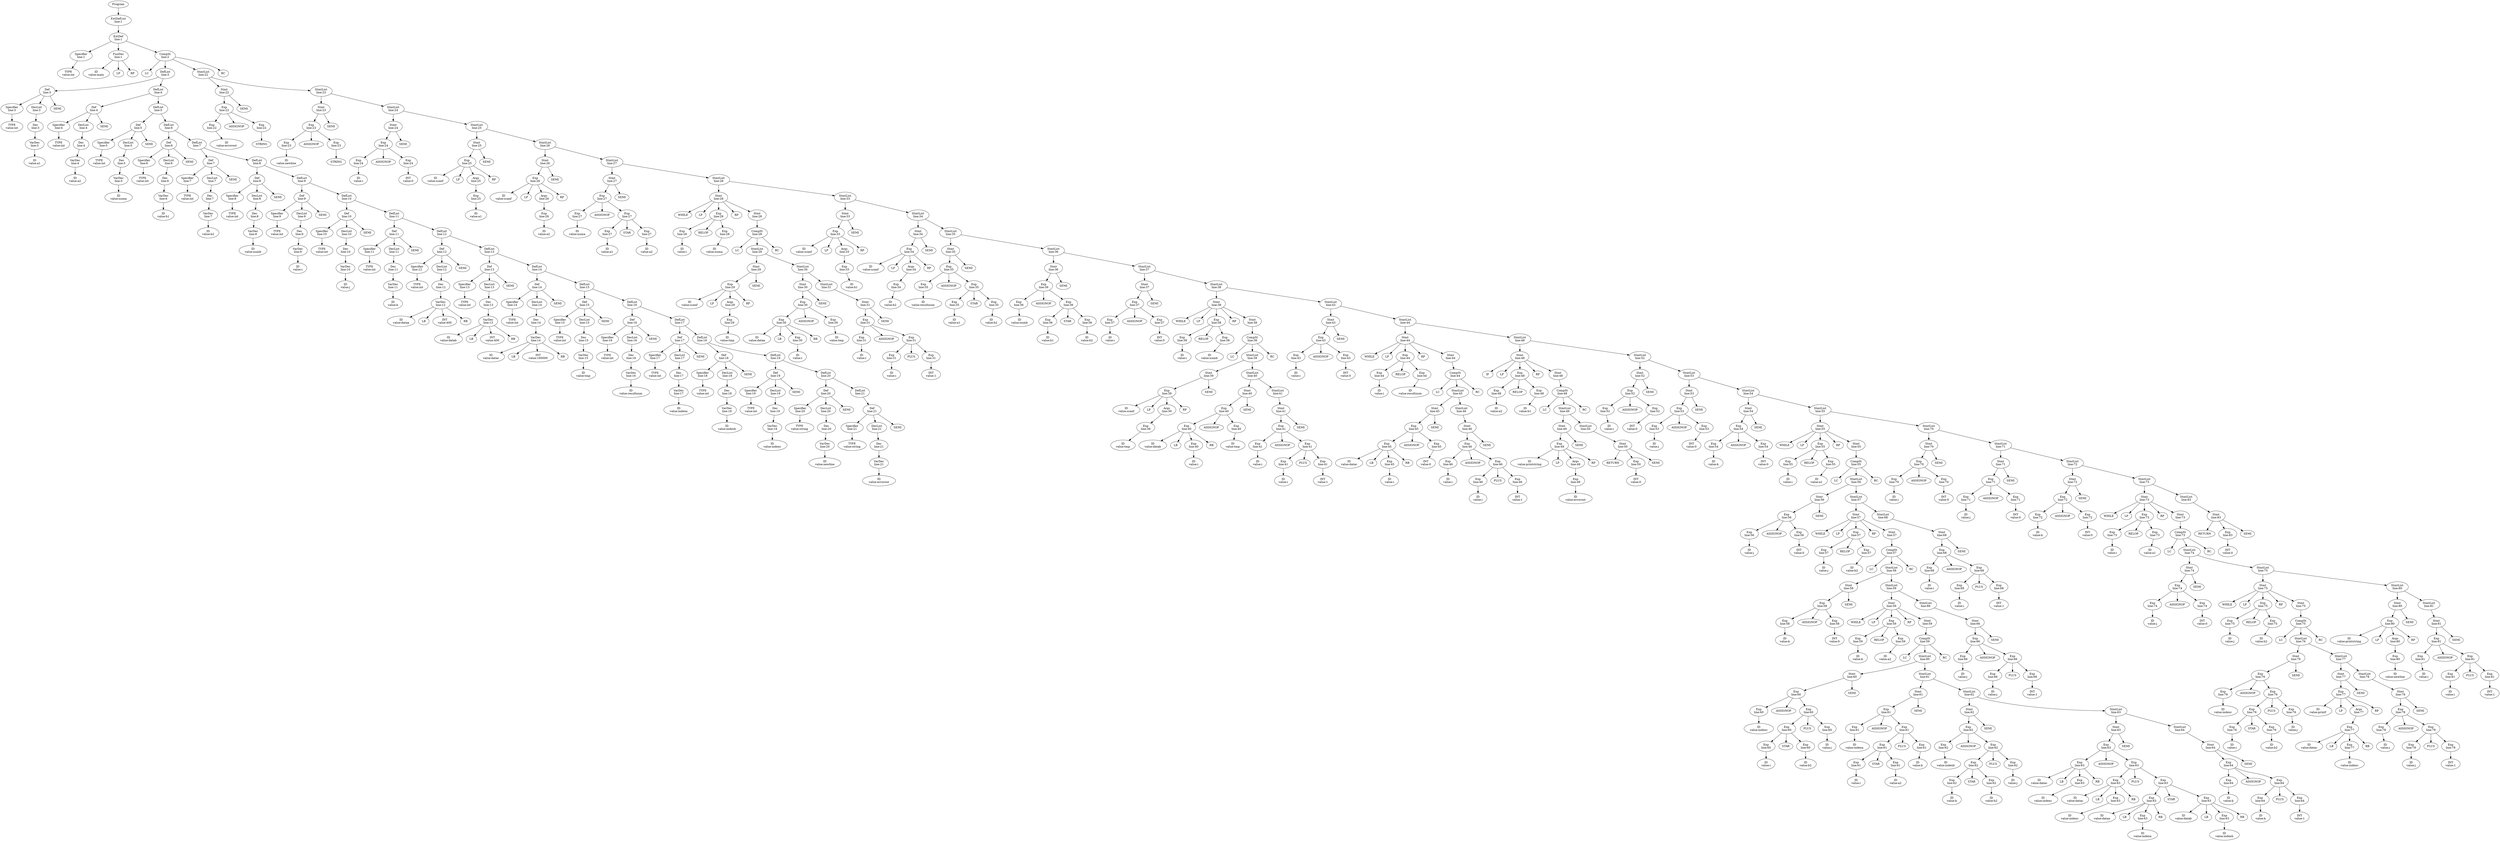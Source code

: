 digraph first2{Program_0[label="Program"]Program_0->ExtDefList_0;
ExtDefList_0[label="ExtDefList\nline:1"];
ExtDefList_0->ExtDef_1;
ExtDef_1[label="ExtDef\nline:1"];
ExtDef_1->Specifier_2;
Specifier_2[label="Specifier\nline:1"];
Specifier_2->TYPE_3;
TYPE_3[label="TYPE\nvalue:int"];
ExtDef_1->FunDec_4;
FunDec_4[label="FunDec\nline:1"];
FunDec_4->ID_5;
ID_5[label="ID\nvalue:main"];
FunDec_4->LP_6;
LP_6[label="LP"];
FunDec_4->RP_7;
RP_7[label="RP"];
ExtDef_1->CompSt_8;
CompSt_8[label="CompSt\nline:2"];
CompSt_8->LC_9;
LC_9[label="LC"];
CompSt_8->DefList_10;
DefList_10[label="DefList\nline:3"];
DefList_10->Def_11;
Def_11[label="Def\nline:3"];
Def_11->Specifier_12;
Specifier_12[label="Specifier\nline:3"];
Specifier_12->TYPE_13;
TYPE_13[label="TYPE\nvalue:int"];
Def_11->DecList_14;
DecList_14[label="DecList\nline:3"];
DecList_14->Dec_15;
Dec_15[label="Dec\nline:3"];
Dec_15->VarDec_16;
VarDec_16[label="VarDec\nline:3"];
VarDec_16->ID_17;
ID_17[label="ID\nvalue:a1"];
Def_11->SEMI_18;
SEMI_18[label="SEMI"];
DefList_10->DefList_19;
DefList_19[label="DefList\nline:4"];
DefList_19->Def_20;
Def_20[label="Def\nline:4"];
Def_20->Specifier_21;
Specifier_21[label="Specifier\nline:4"];
Specifier_21->TYPE_22;
TYPE_22[label="TYPE\nvalue:int"];
Def_20->DecList_23;
DecList_23[label="DecList\nline:4"];
DecList_23->Dec_24;
Dec_24[label="Dec\nline:4"];
Dec_24->VarDec_25;
VarDec_25[label="VarDec\nline:4"];
VarDec_25->ID_26;
ID_26[label="ID\nvalue:a2"];
Def_20->SEMI_27;
SEMI_27[label="SEMI"];
DefList_19->DefList_28;
DefList_28[label="DefList\nline:5"];
DefList_28->Def_29;
Def_29[label="Def\nline:5"];
Def_29->Specifier_30;
Specifier_30[label="Specifier\nline:5"];
Specifier_30->TYPE_31;
TYPE_31[label="TYPE\nvalue:int"];
Def_29->DecList_32;
DecList_32[label="DecList\nline:5"];
DecList_32->Dec_33;
Dec_33[label="Dec\nline:5"];
Dec_33->VarDec_34;
VarDec_34[label="VarDec\nline:5"];
VarDec_34->ID_35;
ID_35[label="ID\nvalue:numa"];
Def_29->SEMI_36;
SEMI_36[label="SEMI"];
DefList_28->DefList_37;
DefList_37[label="DefList\nline:6"];
DefList_37->Def_38;
Def_38[label="Def\nline:6"];
Def_38->Specifier_39;
Specifier_39[label="Specifier\nline:6"];
Specifier_39->TYPE_40;
TYPE_40[label="TYPE\nvalue:int"];
Def_38->DecList_41;
DecList_41[label="DecList\nline:6"];
DecList_41->Dec_42;
Dec_42[label="Dec\nline:6"];
Dec_42->VarDec_43;
VarDec_43[label="VarDec\nline:6"];
VarDec_43->ID_44;
ID_44[label="ID\nvalue:b1"];
Def_38->SEMI_45;
SEMI_45[label="SEMI"];
DefList_37->DefList_46;
DefList_46[label="DefList\nline:7"];
DefList_46->Def_47;
Def_47[label="Def\nline:7"];
Def_47->Specifier_48;
Specifier_48[label="Specifier\nline:7"];
Specifier_48->TYPE_49;
TYPE_49[label="TYPE\nvalue:int"];
Def_47->DecList_50;
DecList_50[label="DecList\nline:7"];
DecList_50->Dec_51;
Dec_51[label="Dec\nline:7"];
Dec_51->VarDec_52;
VarDec_52[label="VarDec\nline:7"];
VarDec_52->ID_53;
ID_53[label="ID\nvalue:b2"];
Def_47->SEMI_54;
SEMI_54[label="SEMI"];
DefList_46->DefList_55;
DefList_55[label="DefList\nline:8"];
DefList_55->Def_56;
Def_56[label="Def\nline:8"];
Def_56->Specifier_57;
Specifier_57[label="Specifier\nline:8"];
Specifier_57->TYPE_58;
TYPE_58[label="TYPE\nvalue:int"];
Def_56->DecList_59;
DecList_59[label="DecList\nline:8"];
DecList_59->Dec_60;
Dec_60[label="Dec\nline:8"];
Dec_60->VarDec_61;
VarDec_61[label="VarDec\nline:8"];
VarDec_61->ID_62;
ID_62[label="ID\nvalue:numb"];
Def_56->SEMI_63;
SEMI_63[label="SEMI"];
DefList_55->DefList_64;
DefList_64[label="DefList\nline:9"];
DefList_64->Def_65;
Def_65[label="Def\nline:9"];
Def_65->Specifier_66;
Specifier_66[label="Specifier\nline:9"];
Specifier_66->TYPE_67;
TYPE_67[label="TYPE\nvalue:int"];
Def_65->DecList_68;
DecList_68[label="DecList\nline:9"];
DecList_68->Dec_69;
Dec_69[label="Dec\nline:9"];
Dec_69->VarDec_70;
VarDec_70[label="VarDec\nline:9"];
VarDec_70->ID_71;
ID_71[label="ID\nvalue:i"];
Def_65->SEMI_72;
SEMI_72[label="SEMI"];
DefList_64->DefList_73;
DefList_73[label="DefList\nline:10"];
DefList_73->Def_74;
Def_74[label="Def\nline:10"];
Def_74->Specifier_75;
Specifier_75[label="Specifier\nline:10"];
Specifier_75->TYPE_76;
TYPE_76[label="TYPE\nvalue:int"];
Def_74->DecList_77;
DecList_77[label="DecList\nline:10"];
DecList_77->Dec_78;
Dec_78[label="Dec\nline:10"];
Dec_78->VarDec_79;
VarDec_79[label="VarDec\nline:10"];
VarDec_79->ID_80;
ID_80[label="ID\nvalue:j"];
Def_74->SEMI_81;
SEMI_81[label="SEMI"];
DefList_73->DefList_82;
DefList_82[label="DefList\nline:11"];
DefList_82->Def_83;
Def_83[label="Def\nline:11"];
Def_83->Specifier_84;
Specifier_84[label="Specifier\nline:11"];
Specifier_84->TYPE_85;
TYPE_85[label="TYPE\nvalue:int"];
Def_83->DecList_86;
DecList_86[label="DecList\nline:11"];
DecList_86->Dec_87;
Dec_87[label="Dec\nline:11"];
Dec_87->VarDec_88;
VarDec_88[label="VarDec\nline:11"];
VarDec_88->ID_89;
ID_89[label="ID\nvalue:k"];
Def_83->SEMI_90;
SEMI_90[label="SEMI"];
DefList_82->DefList_91;
DefList_91[label="DefList\nline:12"];
DefList_91->Def_92;
Def_92[label="Def\nline:12"];
Def_92->Specifier_93;
Specifier_93[label="Specifier\nline:12"];
Specifier_93->TYPE_94;
TYPE_94[label="TYPE\nvalue:int"];
Def_92->DecList_95;
DecList_95[label="DecList\nline:12"];
DecList_95->Dec_96;
Dec_96[label="Dec\nline:12"];
Dec_96->VarDec_97;
VarDec_97[label="VarDec\nline:12"];
VarDec_97->ID_98;
ID_98[label="ID\nvalue:dataa"];
VarDec_97->LB_99;
LB_99[label="LB"];
VarDec_97->INT_100;
INT_100[label="INT\nvalue:400"];
VarDec_97->RB_101;
RB_101[label="RB"];
Def_92->SEMI_102;
SEMI_102[label="SEMI"];
DefList_91->DefList_103;
DefList_103[label="DefList\nline:13"];
DefList_103->Def_104;
Def_104[label="Def\nline:13"];
Def_104->Specifier_105;
Specifier_105[label="Specifier\nline:13"];
Specifier_105->TYPE_106;
TYPE_106[label="TYPE\nvalue:int"];
Def_104->DecList_107;
DecList_107[label="DecList\nline:13"];
DecList_107->Dec_108;
Dec_108[label="Dec\nline:13"];
Dec_108->VarDec_109;
VarDec_109[label="VarDec\nline:13"];
VarDec_109->ID_110;
ID_110[label="ID\nvalue:datab"];
VarDec_109->LB_111;
LB_111[label="LB"];
VarDec_109->INT_112;
INT_112[label="INT\nvalue:400"];
VarDec_109->RB_113;
RB_113[label="RB"];
Def_104->SEMI_114;
SEMI_114[label="SEMI"];
DefList_103->DefList_115;
DefList_115[label="DefList\nline:14"];
DefList_115->Def_116;
Def_116[label="Def\nline:14"];
Def_116->Specifier_117;
Specifier_117[label="Specifier\nline:14"];
Specifier_117->TYPE_118;
TYPE_118[label="TYPE\nvalue:int"];
Def_116->DecList_119;
DecList_119[label="DecList\nline:14"];
DecList_119->Dec_120;
Dec_120[label="Dec\nline:14"];
Dec_120->VarDec_121;
VarDec_121[label="VarDec\nline:14"];
VarDec_121->ID_122;
ID_122[label="ID\nvalue:datac"];
VarDec_121->LB_123;
LB_123[label="LB"];
VarDec_121->INT_124;
INT_124[label="INT\nvalue:160000"];
VarDec_121->RB_125;
RB_125[label="RB"];
Def_116->SEMI_126;
SEMI_126[label="SEMI"];
DefList_115->DefList_127;
DefList_127[label="DefList\nline:15"];
DefList_127->Def_128;
Def_128[label="Def\nline:15"];
Def_128->Specifier_129;
Specifier_129[label="Specifier\nline:15"];
Specifier_129->TYPE_130;
TYPE_130[label="TYPE\nvalue:int"];
Def_128->DecList_131;
DecList_131[label="DecList\nline:15"];
DecList_131->Dec_132;
Dec_132[label="Dec\nline:15"];
Dec_132->VarDec_133;
VarDec_133[label="VarDec\nline:15"];
VarDec_133->ID_134;
ID_134[label="ID\nvalue:tmp"];
Def_128->SEMI_135;
SEMI_135[label="SEMI"];
DefList_127->DefList_136;
DefList_136[label="DefList\nline:16"];
DefList_136->Def_137;
Def_137[label="Def\nline:16"];
Def_137->Specifier_138;
Specifier_138[label="Specifier\nline:16"];
Specifier_138->TYPE_139;
TYPE_139[label="TYPE\nvalue:int"];
Def_137->DecList_140;
DecList_140[label="DecList\nline:16"];
DecList_140->Dec_141;
Dec_141[label="Dec\nline:16"];
Dec_141->VarDec_142;
VarDec_142[label="VarDec\nline:16"];
VarDec_142->ID_143;
ID_143[label="ID\nvalue:resultnum"];
Def_137->SEMI_144;
SEMI_144[label="SEMI"];
DefList_136->DefList_145;
DefList_145[label="DefList\nline:17"];
DefList_145->Def_146;
Def_146[label="Def\nline:17"];
Def_146->Specifier_147;
Specifier_147[label="Specifier\nline:17"];
Specifier_147->TYPE_148;
TYPE_148[label="TYPE\nvalue:int"];
Def_146->DecList_149;
DecList_149[label="DecList\nline:17"];
DecList_149->Dec_150;
Dec_150[label="Dec\nline:17"];
Dec_150->VarDec_151;
VarDec_151[label="VarDec\nline:17"];
VarDec_151->ID_152;
ID_152[label="ID\nvalue:indexa"];
Def_146->SEMI_153;
SEMI_153[label="SEMI"];
DefList_145->DefList_154;
DefList_154[label="DefList\nline:18"];
DefList_154->Def_155;
Def_155[label="Def\nline:18"];
Def_155->Specifier_156;
Specifier_156[label="Specifier\nline:18"];
Specifier_156->TYPE_157;
TYPE_157[label="TYPE\nvalue:int"];
Def_155->DecList_158;
DecList_158[label="DecList\nline:18"];
DecList_158->Dec_159;
Dec_159[label="Dec\nline:18"];
Dec_159->VarDec_160;
VarDec_160[label="VarDec\nline:18"];
VarDec_160->ID_161;
ID_161[label="ID\nvalue:indexb"];
Def_155->SEMI_162;
SEMI_162[label="SEMI"];
DefList_154->DefList_163;
DefList_163[label="DefList\nline:19"];
DefList_163->Def_164;
Def_164[label="Def\nline:19"];
Def_164->Specifier_165;
Specifier_165[label="Specifier\nline:19"];
Specifier_165->TYPE_166;
TYPE_166[label="TYPE\nvalue:int"];
Def_164->DecList_167;
DecList_167[label="DecList\nline:19"];
DecList_167->Dec_168;
Dec_168[label="Dec\nline:19"];
Dec_168->VarDec_169;
VarDec_169[label="VarDec\nline:19"];
VarDec_169->ID_170;
ID_170[label="ID\nvalue:indexc"];
Def_164->SEMI_171;
SEMI_171[label="SEMI"];
DefList_163->DefList_172;
DefList_172[label="DefList\nline:20"];
DefList_172->Def_173;
Def_173[label="Def\nline:20"];
Def_173->Specifier_174;
Specifier_174[label="Specifier\nline:20"];
Specifier_174->TYPE_175;
TYPE_175[label="TYPE\nvalue:string"];
Def_173->DecList_176;
DecList_176[label="DecList\nline:20"];
DecList_176->Dec_177;
Dec_177[label="Dec\nline:20"];
Dec_177->VarDec_178;
VarDec_178[label="VarDec\nline:20"];
VarDec_178->ID_179;
ID_179[label="ID\nvalue:newline"];
Def_173->SEMI_180;
SEMI_180[label="SEMI"];
DefList_172->DefList_181;
DefList_181[label="DefList\nline:21"];
DefList_181->Def_182;
Def_182[label="Def\nline:21"];
Def_182->Specifier_183;
Specifier_183[label="Specifier\nline:21"];
Specifier_183->TYPE_184;
TYPE_184[label="TYPE\nvalue:string"];
Def_182->DecList_185;
DecList_185[label="DecList\nline:21"];
DecList_185->Dec_186;
Dec_186[label="Dec\nline:21"];
Dec_186->VarDec_187;
VarDec_187[label="VarDec\nline:21"];
VarDec_187->ID_188;
ID_188[label="ID\nvalue:errorout"];
Def_182->SEMI_189;
SEMI_189[label="SEMI"];
CompSt_8->StmtList_190;
StmtList_190[label="StmtList\nline:22"];
StmtList_190->Stmt_191;
Stmt_191[label="Stmt\nline:22"];
Stmt_191->Exp_192;
Exp_192[label="Exp\nline:22"];
Exp_192->Exp_193;
Exp_193[label="Exp\nline:22"];
Exp_193->ID_194;
ID_194[label="ID\nvalue:errorout"];
Exp_192->ASSIGNOP_195;
ASSIGNOP_195[label="ASSIGNOP"];
Exp_192->Exp_196;
Exp_196[label="Exp\nline:22"];
Exp_196->STRING_197;
STRING_197[label="STRING"];
Stmt_191->SEMI_198;
SEMI_198[label="SEMI"];
StmtList_190->StmtList_199;
StmtList_199[label="StmtList\nline:23"];
StmtList_199->Stmt_200;
Stmt_200[label="Stmt\nline:23"];
Stmt_200->Exp_201;
Exp_201[label="Exp\nline:23"];
Exp_201->Exp_202;
Exp_202[label="Exp\nline:23"];
Exp_202->ID_203;
ID_203[label="ID\nvalue:newline"];
Exp_201->ASSIGNOP_204;
ASSIGNOP_204[label="ASSIGNOP"];
Exp_201->Exp_205;
Exp_205[label="Exp\nline:23"];
Exp_205->STRING_206;
STRING_206[label="STRING"];
Stmt_200->SEMI_207;
SEMI_207[label="SEMI"];
StmtList_199->StmtList_208;
StmtList_208[label="StmtList\nline:24"];
StmtList_208->Stmt_209;
Stmt_209[label="Stmt\nline:24"];
Stmt_209->Exp_210;
Exp_210[label="Exp\nline:24"];
Exp_210->Exp_211;
Exp_211[label="Exp\nline:24"];
Exp_211->ID_212;
ID_212[label="ID\nvalue:i"];
Exp_210->ASSIGNOP_213;
ASSIGNOP_213[label="ASSIGNOP"];
Exp_210->Exp_214;
Exp_214[label="Exp\nline:24"];
Exp_214->INT_215;
INT_215[label="INT\nvalue:0"];
Stmt_209->SEMI_216;
SEMI_216[label="SEMI"];
StmtList_208->StmtList_217;
StmtList_217[label="StmtList\nline:25"];
StmtList_217->Stmt_218;
Stmt_218[label="Stmt\nline:25"];
Stmt_218->Exp_219;
Exp_219[label="Exp\nline:25"];
Exp_219->ID_220;
ID_220[label="ID\nvalue:scanf"];
Exp_219->LP_221;
LP_221[label="LP"];
Exp_219->Args_222;
Args_222[label="Args\nline:25"];
Args_222->Exp_223;
Exp_223[label="Exp\nline:25"];
Exp_223->ID_224;
ID_224[label="ID\nvalue:a1"];
Exp_219->RP_225;
RP_225[label="RP"];
Stmt_218->SEMI_226;
SEMI_226[label="SEMI"];
StmtList_217->StmtList_227;
StmtList_227[label="StmtList\nline:26"];
StmtList_227->Stmt_228;
Stmt_228[label="Stmt\nline:26"];
Stmt_228->Exp_229;
Exp_229[label="Exp\nline:26"];
Exp_229->ID_230;
ID_230[label="ID\nvalue:scanf"];
Exp_229->LP_231;
LP_231[label="LP"];
Exp_229->Args_232;
Args_232[label="Args\nline:26"];
Args_232->Exp_233;
Exp_233[label="Exp\nline:26"];
Exp_233->ID_234;
ID_234[label="ID\nvalue:a2"];
Exp_229->RP_235;
RP_235[label="RP"];
Stmt_228->SEMI_236;
SEMI_236[label="SEMI"];
StmtList_227->StmtList_237;
StmtList_237[label="StmtList\nline:27"];
StmtList_237->Stmt_238;
Stmt_238[label="Stmt\nline:27"];
Stmt_238->Exp_239;
Exp_239[label="Exp\nline:27"];
Exp_239->Exp_240;
Exp_240[label="Exp\nline:27"];
Exp_240->ID_241;
ID_241[label="ID\nvalue:numa"];
Exp_239->ASSIGNOP_242;
ASSIGNOP_242[label="ASSIGNOP"];
Exp_239->Exp_243;
Exp_243[label="Exp\nline:27"];
Exp_243->Exp_244;
Exp_244[label="Exp\nline:27"];
Exp_244->ID_245;
ID_245[label="ID\nvalue:a1"];
Exp_243->STAR_246;
STAR_246[label="STAR"];
Exp_243->Exp_247;
Exp_247[label="Exp\nline:27"];
Exp_247->ID_248;
ID_248[label="ID\nvalue:a2"];
Stmt_238->SEMI_249;
SEMI_249[label="SEMI"];
StmtList_237->StmtList_250;
StmtList_250[label="StmtList\nline:28"];
StmtList_250->Stmt_251;
Stmt_251[label="Stmt\nline:28"];
Stmt_251->WHILE_252;
WHILE_252[label="WHILE"];
Stmt_251->LP_253;
LP_253[label="LP"];
Stmt_251->Exp_254;
Exp_254[label="Exp\nline:28"];
Exp_254->Exp_255;
Exp_255[label="Exp\nline:28"];
Exp_255->ID_256;
ID_256[label="ID\nvalue:i"];
Exp_254->RELOP_257;
RELOP_257[label="RELOP"];
Exp_254->Exp_258;
Exp_258[label="Exp\nline:28"];
Exp_258->ID_259;
ID_259[label="ID\nvalue:numa"];
Stmt_251->RP_260;
RP_260[label="RP"];
Stmt_251->Stmt_261;
Stmt_261[label="Stmt\nline:28"];
Stmt_261->CompSt_262;
CompSt_262[label="CompSt\nline:28"];
CompSt_262->LC_263;
LC_263[label="LC"];
CompSt_262->StmtList_264;
StmtList_264[label="StmtList\nline:29"];
StmtList_264->Stmt_265;
Stmt_265[label="Stmt\nline:29"];
Stmt_265->Exp_266;
Exp_266[label="Exp\nline:29"];
Exp_266->ID_267;
ID_267[label="ID\nvalue:scanf"];
Exp_266->LP_268;
LP_268[label="LP"];
Exp_266->Args_269;
Args_269[label="Args\nline:29"];
Args_269->Exp_270;
Exp_270[label="Exp\nline:29"];
Exp_270->ID_271;
ID_271[label="ID\nvalue:tmp"];
Exp_266->RP_272;
RP_272[label="RP"];
Stmt_265->SEMI_273;
SEMI_273[label="SEMI"];
StmtList_264->StmtList_274;
StmtList_274[label="StmtList\nline:30"];
StmtList_274->Stmt_275;
Stmt_275[label="Stmt\nline:30"];
Stmt_275->Exp_276;
Exp_276[label="Exp\nline:30"];
Exp_276->Exp_277;
Exp_277[label="Exp\nline:30"];
Exp_277->ID_278;
ID_278[label="ID\nvalue:dataa"];
Exp_277->LB_279;
LB_279[label="LB"];
Exp_277->Exp_280;
Exp_280[label="Exp\nline:30"];
Exp_280->ID_281;
ID_281[label="ID\nvalue:i"];
Exp_277->RB_282;
RB_282[label="RB"];
Exp_276->ASSIGNOP_283;
ASSIGNOP_283[label="ASSIGNOP"];
Exp_276->Exp_284;
Exp_284[label="Exp\nline:30"];
Exp_284->ID_285;
ID_285[label="ID\nvalue:tmp"];
Stmt_275->SEMI_286;
SEMI_286[label="SEMI"];
StmtList_274->StmtList_287;
StmtList_287[label="StmtList\nline:31"];
StmtList_287->Stmt_288;
Stmt_288[label="Stmt\nline:31"];
Stmt_288->Exp_289;
Exp_289[label="Exp\nline:31"];
Exp_289->Exp_290;
Exp_290[label="Exp\nline:31"];
Exp_290->ID_291;
ID_291[label="ID\nvalue:i"];
Exp_289->ASSIGNOP_292;
ASSIGNOP_292[label="ASSIGNOP"];
Exp_289->Exp_293;
Exp_293[label="Exp\nline:31"];
Exp_293->Exp_294;
Exp_294[label="Exp\nline:31"];
Exp_294->ID_295;
ID_295[label="ID\nvalue:i"];
Exp_293->PLUS_296;
PLUS_296[label="PLUS"];
Exp_293->Exp_297;
Exp_297[label="Exp\nline:31"];
Exp_297->INT_298;
INT_298[label="INT\nvalue:1"];
Stmt_288->SEMI_299;
SEMI_299[label="SEMI"];
CompSt_262->RC_300;
RC_300[label="RC"];
StmtList_250->StmtList_301;
StmtList_301[label="StmtList\nline:33"];
StmtList_301->Stmt_302;
Stmt_302[label="Stmt\nline:33"];
Stmt_302->Exp_303;
Exp_303[label="Exp\nline:33"];
Exp_303->ID_304;
ID_304[label="ID\nvalue:scanf"];
Exp_303->LP_305;
LP_305[label="LP"];
Exp_303->Args_306;
Args_306[label="Args\nline:33"];
Args_306->Exp_307;
Exp_307[label="Exp\nline:33"];
Exp_307->ID_308;
ID_308[label="ID\nvalue:b1"];
Exp_303->RP_309;
RP_309[label="RP"];
Stmt_302->SEMI_310;
SEMI_310[label="SEMI"];
StmtList_301->StmtList_311;
StmtList_311[label="StmtList\nline:34"];
StmtList_311->Stmt_312;
Stmt_312[label="Stmt\nline:34"];
Stmt_312->Exp_313;
Exp_313[label="Exp\nline:34"];
Exp_313->ID_314;
ID_314[label="ID\nvalue:scanf"];
Exp_313->LP_315;
LP_315[label="LP"];
Exp_313->Args_316;
Args_316[label="Args\nline:34"];
Args_316->Exp_317;
Exp_317[label="Exp\nline:34"];
Exp_317->ID_318;
ID_318[label="ID\nvalue:b2"];
Exp_313->RP_319;
RP_319[label="RP"];
Stmt_312->SEMI_320;
SEMI_320[label="SEMI"];
StmtList_311->StmtList_321;
StmtList_321[label="StmtList\nline:35"];
StmtList_321->Stmt_322;
Stmt_322[label="Stmt\nline:35"];
Stmt_322->Exp_323;
Exp_323[label="Exp\nline:35"];
Exp_323->Exp_324;
Exp_324[label="Exp\nline:35"];
Exp_324->ID_325;
ID_325[label="ID\nvalue:resultnum"];
Exp_323->ASSIGNOP_326;
ASSIGNOP_326[label="ASSIGNOP"];
Exp_323->Exp_327;
Exp_327[label="Exp\nline:35"];
Exp_327->Exp_328;
Exp_328[label="Exp\nline:35"];
Exp_328->ID_329;
ID_329[label="ID\nvalue:a1"];
Exp_327->STAR_330;
STAR_330[label="STAR"];
Exp_327->Exp_331;
Exp_331[label="Exp\nline:35"];
Exp_331->ID_332;
ID_332[label="ID\nvalue:b2"];
Stmt_322->SEMI_333;
SEMI_333[label="SEMI"];
StmtList_321->StmtList_334;
StmtList_334[label="StmtList\nline:36"];
StmtList_334->Stmt_335;
Stmt_335[label="Stmt\nline:36"];
Stmt_335->Exp_336;
Exp_336[label="Exp\nline:36"];
Exp_336->Exp_337;
Exp_337[label="Exp\nline:36"];
Exp_337->ID_338;
ID_338[label="ID\nvalue:numb"];
Exp_336->ASSIGNOP_339;
ASSIGNOP_339[label="ASSIGNOP"];
Exp_336->Exp_340;
Exp_340[label="Exp\nline:36"];
Exp_340->Exp_341;
Exp_341[label="Exp\nline:36"];
Exp_341->ID_342;
ID_342[label="ID\nvalue:b1"];
Exp_340->STAR_343;
STAR_343[label="STAR"];
Exp_340->Exp_344;
Exp_344[label="Exp\nline:36"];
Exp_344->ID_345;
ID_345[label="ID\nvalue:b2"];
Stmt_335->SEMI_346;
SEMI_346[label="SEMI"];
StmtList_334->StmtList_347;
StmtList_347[label="StmtList\nline:37"];
StmtList_347->Stmt_348;
Stmt_348[label="Stmt\nline:37"];
Stmt_348->Exp_349;
Exp_349[label="Exp\nline:37"];
Exp_349->Exp_350;
Exp_350[label="Exp\nline:37"];
Exp_350->ID_351;
ID_351[label="ID\nvalue:i"];
Exp_349->ASSIGNOP_352;
ASSIGNOP_352[label="ASSIGNOP"];
Exp_349->Exp_353;
Exp_353[label="Exp\nline:37"];
Exp_353->INT_354;
INT_354[label="INT\nvalue:0"];
Stmt_348->SEMI_355;
SEMI_355[label="SEMI"];
StmtList_347->StmtList_356;
StmtList_356[label="StmtList\nline:38"];
StmtList_356->Stmt_357;
Stmt_357[label="Stmt\nline:38"];
Stmt_357->WHILE_358;
WHILE_358[label="WHILE"];
Stmt_357->LP_359;
LP_359[label="LP"];
Stmt_357->Exp_360;
Exp_360[label="Exp\nline:38"];
Exp_360->Exp_361;
Exp_361[label="Exp\nline:38"];
Exp_361->ID_362;
ID_362[label="ID\nvalue:i"];
Exp_360->RELOP_363;
RELOP_363[label="RELOP"];
Exp_360->Exp_364;
Exp_364[label="Exp\nline:38"];
Exp_364->ID_365;
ID_365[label="ID\nvalue:numb"];
Stmt_357->RP_366;
RP_366[label="RP"];
Stmt_357->Stmt_367;
Stmt_367[label="Stmt\nline:38"];
Stmt_367->CompSt_368;
CompSt_368[label="CompSt\nline:38"];
CompSt_368->LC_369;
LC_369[label="LC"];
CompSt_368->StmtList_370;
StmtList_370[label="StmtList\nline:39"];
StmtList_370->Stmt_371;
Stmt_371[label="Stmt\nline:39"];
Stmt_371->Exp_372;
Exp_372[label="Exp\nline:39"];
Exp_372->ID_373;
ID_373[label="ID\nvalue:scanf"];
Exp_372->LP_374;
LP_374[label="LP"];
Exp_372->Args_375;
Args_375[label="Args\nline:39"];
Args_375->Exp_376;
Exp_376[label="Exp\nline:39"];
Exp_376->ID_377;
ID_377[label="ID\nvalue:tmp"];
Exp_372->RP_378;
RP_378[label="RP"];
Stmt_371->SEMI_379;
SEMI_379[label="SEMI"];
StmtList_370->StmtList_380;
StmtList_380[label="StmtList\nline:40"];
StmtList_380->Stmt_381;
Stmt_381[label="Stmt\nline:40"];
Stmt_381->Exp_382;
Exp_382[label="Exp\nline:40"];
Exp_382->Exp_383;
Exp_383[label="Exp\nline:40"];
Exp_383->ID_384;
ID_384[label="ID\nvalue:datab"];
Exp_383->LB_385;
LB_385[label="LB"];
Exp_383->Exp_386;
Exp_386[label="Exp\nline:40"];
Exp_386->ID_387;
ID_387[label="ID\nvalue:i"];
Exp_383->RB_388;
RB_388[label="RB"];
Exp_382->ASSIGNOP_389;
ASSIGNOP_389[label="ASSIGNOP"];
Exp_382->Exp_390;
Exp_390[label="Exp\nline:40"];
Exp_390->ID_391;
ID_391[label="ID\nvalue:tmp"];
Stmt_381->SEMI_392;
SEMI_392[label="SEMI"];
StmtList_380->StmtList_393;
StmtList_393[label="StmtList\nline:41"];
StmtList_393->Stmt_394;
Stmt_394[label="Stmt\nline:41"];
Stmt_394->Exp_395;
Exp_395[label="Exp\nline:41"];
Exp_395->Exp_396;
Exp_396[label="Exp\nline:41"];
Exp_396->ID_397;
ID_397[label="ID\nvalue:i"];
Exp_395->ASSIGNOP_398;
ASSIGNOP_398[label="ASSIGNOP"];
Exp_395->Exp_399;
Exp_399[label="Exp\nline:41"];
Exp_399->Exp_400;
Exp_400[label="Exp\nline:41"];
Exp_400->ID_401;
ID_401[label="ID\nvalue:i"];
Exp_399->PLUS_402;
PLUS_402[label="PLUS"];
Exp_399->Exp_403;
Exp_403[label="Exp\nline:41"];
Exp_403->INT_404;
INT_404[label="INT\nvalue:1"];
Stmt_394->SEMI_405;
SEMI_405[label="SEMI"];
CompSt_368->RC_406;
RC_406[label="RC"];
StmtList_356->StmtList_407;
StmtList_407[label="StmtList\nline:43"];
StmtList_407->Stmt_408;
Stmt_408[label="Stmt\nline:43"];
Stmt_408->Exp_409;
Exp_409[label="Exp\nline:43"];
Exp_409->Exp_410;
Exp_410[label="Exp\nline:43"];
Exp_410->ID_411;
ID_411[label="ID\nvalue:i"];
Exp_409->ASSIGNOP_412;
ASSIGNOP_412[label="ASSIGNOP"];
Exp_409->Exp_413;
Exp_413[label="Exp\nline:43"];
Exp_413->INT_414;
INT_414[label="INT\nvalue:0"];
Stmt_408->SEMI_415;
SEMI_415[label="SEMI"];
StmtList_407->StmtList_416;
StmtList_416[label="StmtList\nline:44"];
StmtList_416->Stmt_417;
Stmt_417[label="Stmt\nline:44"];
Stmt_417->WHILE_418;
WHILE_418[label="WHILE"];
Stmt_417->LP_419;
LP_419[label="LP"];
Stmt_417->Exp_420;
Exp_420[label="Exp\nline:44"];
Exp_420->Exp_421;
Exp_421[label="Exp\nline:44"];
Exp_421->ID_422;
ID_422[label="ID\nvalue:i"];
Exp_420->RELOP_423;
RELOP_423[label="RELOP"];
Exp_420->Exp_424;
Exp_424[label="Exp\nline:44"];
Exp_424->ID_425;
ID_425[label="ID\nvalue:resultnum"];
Stmt_417->RP_426;
RP_426[label="RP"];
Stmt_417->Stmt_427;
Stmt_427[label="Stmt\nline:44"];
Stmt_427->CompSt_428;
CompSt_428[label="CompSt\nline:44"];
CompSt_428->LC_429;
LC_429[label="LC"];
CompSt_428->StmtList_430;
StmtList_430[label="StmtList\nline:45"];
StmtList_430->Stmt_431;
Stmt_431[label="Stmt\nline:45"];
Stmt_431->Exp_432;
Exp_432[label="Exp\nline:45"];
Exp_432->Exp_433;
Exp_433[label="Exp\nline:45"];
Exp_433->ID_434;
ID_434[label="ID\nvalue:datac"];
Exp_433->LB_435;
LB_435[label="LB"];
Exp_433->Exp_436;
Exp_436[label="Exp\nline:45"];
Exp_436->ID_437;
ID_437[label="ID\nvalue:i"];
Exp_433->RB_438;
RB_438[label="RB"];
Exp_432->ASSIGNOP_439;
ASSIGNOP_439[label="ASSIGNOP"];
Exp_432->Exp_440;
Exp_440[label="Exp\nline:45"];
Exp_440->INT_441;
INT_441[label="INT\nvalue:0"];
Stmt_431->SEMI_442;
SEMI_442[label="SEMI"];
StmtList_430->StmtList_443;
StmtList_443[label="StmtList\nline:46"];
StmtList_443->Stmt_444;
Stmt_444[label="Stmt\nline:46"];
Stmt_444->Exp_445;
Exp_445[label="Exp\nline:46"];
Exp_445->Exp_446;
Exp_446[label="Exp\nline:46"];
Exp_446->ID_447;
ID_447[label="ID\nvalue:i"];
Exp_445->ASSIGNOP_448;
ASSIGNOP_448[label="ASSIGNOP"];
Exp_445->Exp_449;
Exp_449[label="Exp\nline:46"];
Exp_449->Exp_450;
Exp_450[label="Exp\nline:46"];
Exp_450->ID_451;
ID_451[label="ID\nvalue:i"];
Exp_449->PLUS_452;
PLUS_452[label="PLUS"];
Exp_449->Exp_453;
Exp_453[label="Exp\nline:46"];
Exp_453->INT_454;
INT_454[label="INT\nvalue:1"];
Stmt_444->SEMI_455;
SEMI_455[label="SEMI"];
CompSt_428->RC_456;
RC_456[label="RC"];
StmtList_416->StmtList_457;
StmtList_457[label="StmtList\nline:48"];
StmtList_457->Stmt_458;
Stmt_458[label="Stmt\nline:48"];
Stmt_458->IF_459;
IF_459[label="IF"];
Stmt_458->LP_460;
LP_460[label="LP"];
Stmt_458->Exp_461;
Exp_461[label="Exp\nline:48"];
Exp_461->Exp_462;
Exp_462[label="Exp\nline:48"];
Exp_462->ID_463;
ID_463[label="ID\nvalue:a2"];
Exp_461->RELOP_464;
RELOP_464[label="RELOP"];
Exp_461->Exp_465;
Exp_465[label="Exp\nline:48"];
Exp_465->ID_466;
ID_466[label="ID\nvalue:b1"];
Stmt_458->RP_467;
RP_467[label="RP"];
Stmt_458->Stmt_468;
Stmt_468[label="Stmt\nline:48"];
Stmt_468->CompSt_469;
CompSt_469[label="CompSt\nline:48"];
CompSt_469->LC_470;
LC_470[label="LC"];
CompSt_469->StmtList_471;
StmtList_471[label="StmtList\nline:49"];
StmtList_471->Stmt_472;
Stmt_472[label="Stmt\nline:49"];
Stmt_472->Exp_473;
Exp_473[label="Exp\nline:49"];
Exp_473->ID_474;
ID_474[label="ID\nvalue:printstring"];
Exp_473->LP_475;
LP_475[label="LP"];
Exp_473->Args_476;
Args_476[label="Args\nline:49"];
Args_476->Exp_477;
Exp_477[label="Exp\nline:49"];
Exp_477->ID_478;
ID_478[label="ID\nvalue:errorout"];
Exp_473->RP_479;
RP_479[label="RP"];
Stmt_472->SEMI_480;
SEMI_480[label="SEMI"];
StmtList_471->StmtList_481;
StmtList_481[label="StmtList\nline:50"];
StmtList_481->Stmt_482;
Stmt_482[label="Stmt\nline:50"];
Stmt_482->RETURN_483;
RETURN_483[label="RETURN"];
Stmt_482->Exp_484;
Exp_484[label="Exp\nline:50"];
Exp_484->INT_485;
INT_485[label="INT\nvalue:0"];
Stmt_482->SEMI_486;
SEMI_486[label="SEMI"];
CompSt_469->RC_487;
RC_487[label="RC"];
StmtList_457->StmtList_488;
StmtList_488[label="StmtList\nline:52"];
StmtList_488->Stmt_489;
Stmt_489[label="Stmt\nline:52"];
Stmt_489->Exp_490;
Exp_490[label="Exp\nline:52"];
Exp_490->Exp_491;
Exp_491[label="Exp\nline:52"];
Exp_491->ID_492;
ID_492[label="ID\nvalue:i"];
Exp_490->ASSIGNOP_493;
ASSIGNOP_493[label="ASSIGNOP"];
Exp_490->Exp_494;
Exp_494[label="Exp\nline:52"];
Exp_494->INT_495;
INT_495[label="INT\nvalue:0"];
Stmt_489->SEMI_496;
SEMI_496[label="SEMI"];
StmtList_488->StmtList_497;
StmtList_497[label="StmtList\nline:53"];
StmtList_497->Stmt_498;
Stmt_498[label="Stmt\nline:53"];
Stmt_498->Exp_499;
Exp_499[label="Exp\nline:53"];
Exp_499->Exp_500;
Exp_500[label="Exp\nline:53"];
Exp_500->ID_501;
ID_501[label="ID\nvalue:j"];
Exp_499->ASSIGNOP_502;
ASSIGNOP_502[label="ASSIGNOP"];
Exp_499->Exp_503;
Exp_503[label="Exp\nline:53"];
Exp_503->INT_504;
INT_504[label="INT\nvalue:0"];
Stmt_498->SEMI_505;
SEMI_505[label="SEMI"];
StmtList_497->StmtList_506;
StmtList_506[label="StmtList\nline:54"];
StmtList_506->Stmt_507;
Stmt_507[label="Stmt\nline:54"];
Stmt_507->Exp_508;
Exp_508[label="Exp\nline:54"];
Exp_508->Exp_509;
Exp_509[label="Exp\nline:54"];
Exp_509->ID_510;
ID_510[label="ID\nvalue:k"];
Exp_508->ASSIGNOP_511;
ASSIGNOP_511[label="ASSIGNOP"];
Exp_508->Exp_512;
Exp_512[label="Exp\nline:54"];
Exp_512->INT_513;
INT_513[label="INT\nvalue:0"];
Stmt_507->SEMI_514;
SEMI_514[label="SEMI"];
StmtList_506->StmtList_515;
StmtList_515[label="StmtList\nline:55"];
StmtList_515->Stmt_516;
Stmt_516[label="Stmt\nline:55"];
Stmt_516->WHILE_517;
WHILE_517[label="WHILE"];
Stmt_516->LP_518;
LP_518[label="LP"];
Stmt_516->Exp_519;
Exp_519[label="Exp\nline:55"];
Exp_519->Exp_520;
Exp_520[label="Exp\nline:55"];
Exp_520->ID_521;
ID_521[label="ID\nvalue:i"];
Exp_519->RELOP_522;
RELOP_522[label="RELOP"];
Exp_519->Exp_523;
Exp_523[label="Exp\nline:55"];
Exp_523->ID_524;
ID_524[label="ID\nvalue:a1"];
Stmt_516->RP_525;
RP_525[label="RP"];
Stmt_516->Stmt_526;
Stmt_526[label="Stmt\nline:55"];
Stmt_526->CompSt_527;
CompSt_527[label="CompSt\nline:55"];
CompSt_527->LC_528;
LC_528[label="LC"];
CompSt_527->StmtList_529;
StmtList_529[label="StmtList\nline:56"];
StmtList_529->Stmt_530;
Stmt_530[label="Stmt\nline:56"];
Stmt_530->Exp_531;
Exp_531[label="Exp\nline:56"];
Exp_531->Exp_532;
Exp_532[label="Exp\nline:56"];
Exp_532->ID_533;
ID_533[label="ID\nvalue:j"];
Exp_531->ASSIGNOP_534;
ASSIGNOP_534[label="ASSIGNOP"];
Exp_531->Exp_535;
Exp_535[label="Exp\nline:56"];
Exp_535->INT_536;
INT_536[label="INT\nvalue:0"];
Stmt_530->SEMI_537;
SEMI_537[label="SEMI"];
StmtList_529->StmtList_538;
StmtList_538[label="StmtList\nline:57"];
StmtList_538->Stmt_539;
Stmt_539[label="Stmt\nline:57"];
Stmt_539->WHILE_540;
WHILE_540[label="WHILE"];
Stmt_539->LP_541;
LP_541[label="LP"];
Stmt_539->Exp_542;
Exp_542[label="Exp\nline:57"];
Exp_542->Exp_543;
Exp_543[label="Exp\nline:57"];
Exp_543->ID_544;
ID_544[label="ID\nvalue:j"];
Exp_542->RELOP_545;
RELOP_545[label="RELOP"];
Exp_542->Exp_546;
Exp_546[label="Exp\nline:57"];
Exp_546->ID_547;
ID_547[label="ID\nvalue:b2"];
Stmt_539->RP_548;
RP_548[label="RP"];
Stmt_539->Stmt_549;
Stmt_549[label="Stmt\nline:57"];
Stmt_549->CompSt_550;
CompSt_550[label="CompSt\nline:57"];
CompSt_550->LC_551;
LC_551[label="LC"];
CompSt_550->StmtList_552;
StmtList_552[label="StmtList\nline:58"];
StmtList_552->Stmt_553;
Stmt_553[label="Stmt\nline:58"];
Stmt_553->Exp_554;
Exp_554[label="Exp\nline:58"];
Exp_554->Exp_555;
Exp_555[label="Exp\nline:58"];
Exp_555->ID_556;
ID_556[label="ID\nvalue:k"];
Exp_554->ASSIGNOP_557;
ASSIGNOP_557[label="ASSIGNOP"];
Exp_554->Exp_558;
Exp_558[label="Exp\nline:58"];
Exp_558->INT_559;
INT_559[label="INT\nvalue:0"];
Stmt_553->SEMI_560;
SEMI_560[label="SEMI"];
StmtList_552->StmtList_561;
StmtList_561[label="StmtList\nline:59"];
StmtList_561->Stmt_562;
Stmt_562[label="Stmt\nline:59"];
Stmt_562->WHILE_563;
WHILE_563[label="WHILE"];
Stmt_562->LP_564;
LP_564[label="LP"];
Stmt_562->Exp_565;
Exp_565[label="Exp\nline:59"];
Exp_565->Exp_566;
Exp_566[label="Exp\nline:59"];
Exp_566->ID_567;
ID_567[label="ID\nvalue:k"];
Exp_565->RELOP_568;
RELOP_568[label="RELOP"];
Exp_565->Exp_569;
Exp_569[label="Exp\nline:59"];
Exp_569->ID_570;
ID_570[label="ID\nvalue:a2"];
Stmt_562->RP_571;
RP_571[label="RP"];
Stmt_562->Stmt_572;
Stmt_572[label="Stmt\nline:59"];
Stmt_572->CompSt_573;
CompSt_573[label="CompSt\nline:59"];
CompSt_573->LC_574;
LC_574[label="LC"];
CompSt_573->StmtList_575;
StmtList_575[label="StmtList\nline:60"];
StmtList_575->Stmt_576;
Stmt_576[label="Stmt\nline:60"];
Stmt_576->Exp_577;
Exp_577[label="Exp\nline:60"];
Exp_577->Exp_578;
Exp_578[label="Exp\nline:60"];
Exp_578->ID_579;
ID_579[label="ID\nvalue:indexc"];
Exp_577->ASSIGNOP_580;
ASSIGNOP_580[label="ASSIGNOP"];
Exp_577->Exp_581;
Exp_581[label="Exp\nline:60"];
Exp_581->Exp_582;
Exp_582[label="Exp\nline:60"];
Exp_582->Exp_583;
Exp_583[label="Exp\nline:60"];
Exp_583->ID_584;
ID_584[label="ID\nvalue:i"];
Exp_582->STAR_585;
STAR_585[label="STAR"];
Exp_582->Exp_586;
Exp_586[label="Exp\nline:60"];
Exp_586->ID_587;
ID_587[label="ID\nvalue:b2"];
Exp_581->PLUS_588;
PLUS_588[label="PLUS"];
Exp_581->Exp_589;
Exp_589[label="Exp\nline:60"];
Exp_589->ID_590;
ID_590[label="ID\nvalue:j"];
Stmt_576->SEMI_591;
SEMI_591[label="SEMI"];
StmtList_575->StmtList_592;
StmtList_592[label="StmtList\nline:61"];
StmtList_592->Stmt_593;
Stmt_593[label="Stmt\nline:61"];
Stmt_593->Exp_594;
Exp_594[label="Exp\nline:61"];
Exp_594->Exp_595;
Exp_595[label="Exp\nline:61"];
Exp_595->ID_596;
ID_596[label="ID\nvalue:indexa"];
Exp_594->ASSIGNOP_597;
ASSIGNOP_597[label="ASSIGNOP"];
Exp_594->Exp_598;
Exp_598[label="Exp\nline:61"];
Exp_598->Exp_599;
Exp_599[label="Exp\nline:61"];
Exp_599->Exp_600;
Exp_600[label="Exp\nline:61"];
Exp_600->ID_601;
ID_601[label="ID\nvalue:i"];
Exp_599->STAR_602;
STAR_602[label="STAR"];
Exp_599->Exp_603;
Exp_603[label="Exp\nline:61"];
Exp_603->ID_604;
ID_604[label="ID\nvalue:a2"];
Exp_598->PLUS_605;
PLUS_605[label="PLUS"];
Exp_598->Exp_606;
Exp_606[label="Exp\nline:61"];
Exp_606->ID_607;
ID_607[label="ID\nvalue:k"];
Stmt_593->SEMI_608;
SEMI_608[label="SEMI"];
StmtList_592->StmtList_609;
StmtList_609[label="StmtList\nline:62"];
StmtList_609->Stmt_610;
Stmt_610[label="Stmt\nline:62"];
Stmt_610->Exp_611;
Exp_611[label="Exp\nline:62"];
Exp_611->Exp_612;
Exp_612[label="Exp\nline:62"];
Exp_612->ID_613;
ID_613[label="ID\nvalue:indexb"];
Exp_611->ASSIGNOP_614;
ASSIGNOP_614[label="ASSIGNOP"];
Exp_611->Exp_615;
Exp_615[label="Exp\nline:62"];
Exp_615->Exp_616;
Exp_616[label="Exp\nline:62"];
Exp_616->Exp_617;
Exp_617[label="Exp\nline:62"];
Exp_617->ID_618;
ID_618[label="ID\nvalue:k"];
Exp_616->STAR_619;
STAR_619[label="STAR"];
Exp_616->Exp_620;
Exp_620[label="Exp\nline:62"];
Exp_620->ID_621;
ID_621[label="ID\nvalue:b2"];
Exp_615->PLUS_622;
PLUS_622[label="PLUS"];
Exp_615->Exp_623;
Exp_623[label="Exp\nline:62"];
Exp_623->ID_624;
ID_624[label="ID\nvalue:j"];
Stmt_610->SEMI_625;
SEMI_625[label="SEMI"];
StmtList_609->StmtList_626;
StmtList_626[label="StmtList\nline:63"];
StmtList_626->Stmt_627;
Stmt_627[label="Stmt\nline:63"];
Stmt_627->Exp_628;
Exp_628[label="Exp\nline:63"];
Exp_628->Exp_629;
Exp_629[label="Exp\nline:63"];
Exp_629->ID_630;
ID_630[label="ID\nvalue:datac"];
Exp_629->LB_631;
LB_631[label="LB"];
Exp_629->Exp_632;
Exp_632[label="Exp\nline:63"];
Exp_632->ID_633;
ID_633[label="ID\nvalue:indexc"];
Exp_629->RB_634;
RB_634[label="RB"];
Exp_628->ASSIGNOP_635;
ASSIGNOP_635[label="ASSIGNOP"];
Exp_628->Exp_636;
Exp_636[label="Exp\nline:63"];
Exp_636->Exp_637;
Exp_637[label="Exp\nline:63"];
Exp_637->ID_638;
ID_638[label="ID\nvalue:datac"];
Exp_637->LB_639;
LB_639[label="LB"];
Exp_637->Exp_640;
Exp_640[label="Exp\nline:63"];
Exp_640->ID_641;
ID_641[label="ID\nvalue:indexc"];
Exp_637->RB_642;
RB_642[label="RB"];
Exp_636->PLUS_643;
PLUS_643[label="PLUS"];
Exp_636->Exp_644;
Exp_644[label="Exp\nline:63"];
Exp_644->Exp_645;
Exp_645[label="Exp\nline:63"];
Exp_645->ID_646;
ID_646[label="ID\nvalue:dataa"];
Exp_645->LB_647;
LB_647[label="LB"];
Exp_645->Exp_648;
Exp_648[label="Exp\nline:63"];
Exp_648->ID_649;
ID_649[label="ID\nvalue:indexa"];
Exp_645->RB_650;
RB_650[label="RB"];
Exp_644->STAR_651;
STAR_651[label="STAR"];
Exp_644->Exp_652;
Exp_652[label="Exp\nline:63"];
Exp_652->ID_653;
ID_653[label="ID\nvalue:datab"];
Exp_652->LB_654;
LB_654[label="LB"];
Exp_652->Exp_655;
Exp_655[label="Exp\nline:63"];
Exp_655->ID_656;
ID_656[label="ID\nvalue:indexb"];
Exp_652->RB_657;
RB_657[label="RB"];
Stmt_627->SEMI_658;
SEMI_658[label="SEMI"];
StmtList_626->StmtList_659;
StmtList_659[label="StmtList\nline:64"];
StmtList_659->Stmt_660;
Stmt_660[label="Stmt\nline:64"];
Stmt_660->Exp_661;
Exp_661[label="Exp\nline:64"];
Exp_661->Exp_662;
Exp_662[label="Exp\nline:64"];
Exp_662->ID_663;
ID_663[label="ID\nvalue:k"];
Exp_661->ASSIGNOP_664;
ASSIGNOP_664[label="ASSIGNOP"];
Exp_661->Exp_665;
Exp_665[label="Exp\nline:64"];
Exp_665->Exp_666;
Exp_666[label="Exp\nline:64"];
Exp_666->ID_667;
ID_667[label="ID\nvalue:k"];
Exp_665->PLUS_668;
PLUS_668[label="PLUS"];
Exp_665->Exp_669;
Exp_669[label="Exp\nline:64"];
Exp_669->INT_670;
INT_670[label="INT\nvalue:1"];
Stmt_660->SEMI_671;
SEMI_671[label="SEMI"];
CompSt_573->RC_672;
RC_672[label="RC"];
StmtList_561->StmtList_673;
StmtList_673[label="StmtList\nline:66"];
StmtList_673->Stmt_674;
Stmt_674[label="Stmt\nline:66"];
Stmt_674->Exp_675;
Exp_675[label="Exp\nline:66"];
Exp_675->Exp_676;
Exp_676[label="Exp\nline:66"];
Exp_676->ID_677;
ID_677[label="ID\nvalue:j"];
Exp_675->ASSIGNOP_678;
ASSIGNOP_678[label="ASSIGNOP"];
Exp_675->Exp_679;
Exp_679[label="Exp\nline:66"];
Exp_679->Exp_680;
Exp_680[label="Exp\nline:66"];
Exp_680->ID_681;
ID_681[label="ID\nvalue:j"];
Exp_679->PLUS_682;
PLUS_682[label="PLUS"];
Exp_679->Exp_683;
Exp_683[label="Exp\nline:66"];
Exp_683->INT_684;
INT_684[label="INT\nvalue:1"];
Stmt_674->SEMI_685;
SEMI_685[label="SEMI"];
CompSt_550->RC_686;
RC_686[label="RC"];
StmtList_538->StmtList_687;
StmtList_687[label="StmtList\nline:68"];
StmtList_687->Stmt_688;
Stmt_688[label="Stmt\nline:68"];
Stmt_688->Exp_689;
Exp_689[label="Exp\nline:68"];
Exp_689->Exp_690;
Exp_690[label="Exp\nline:68"];
Exp_690->ID_691;
ID_691[label="ID\nvalue:i"];
Exp_689->ASSIGNOP_692;
ASSIGNOP_692[label="ASSIGNOP"];
Exp_689->Exp_693;
Exp_693[label="Exp\nline:68"];
Exp_693->Exp_694;
Exp_694[label="Exp\nline:68"];
Exp_694->ID_695;
ID_695[label="ID\nvalue:i"];
Exp_693->PLUS_696;
PLUS_696[label="PLUS"];
Exp_693->Exp_697;
Exp_697[label="Exp\nline:68"];
Exp_697->INT_698;
INT_698[label="INT\nvalue:1"];
Stmt_688->SEMI_699;
SEMI_699[label="SEMI"];
CompSt_527->RC_700;
RC_700[label="RC"];
StmtList_515->StmtList_701;
StmtList_701[label="StmtList\nline:70"];
StmtList_701->Stmt_702;
Stmt_702[label="Stmt\nline:70"];
Stmt_702->Exp_703;
Exp_703[label="Exp\nline:70"];
Exp_703->Exp_704;
Exp_704[label="Exp\nline:70"];
Exp_704->ID_705;
ID_705[label="ID\nvalue:i"];
Exp_703->ASSIGNOP_706;
ASSIGNOP_706[label="ASSIGNOP"];
Exp_703->Exp_707;
Exp_707[label="Exp\nline:70"];
Exp_707->INT_708;
INT_708[label="INT\nvalue:0"];
Stmt_702->SEMI_709;
SEMI_709[label="SEMI"];
StmtList_701->StmtList_710;
StmtList_710[label="StmtList\nline:71"];
StmtList_710->Stmt_711;
Stmt_711[label="Stmt\nline:71"];
Stmt_711->Exp_712;
Exp_712[label="Exp\nline:71"];
Exp_712->Exp_713;
Exp_713[label="Exp\nline:71"];
Exp_713->ID_714;
ID_714[label="ID\nvalue:j"];
Exp_712->ASSIGNOP_715;
ASSIGNOP_715[label="ASSIGNOP"];
Exp_712->Exp_716;
Exp_716[label="Exp\nline:71"];
Exp_716->INT_717;
INT_717[label="INT\nvalue:0"];
Stmt_711->SEMI_718;
SEMI_718[label="SEMI"];
StmtList_710->StmtList_719;
StmtList_719[label="StmtList\nline:72"];
StmtList_719->Stmt_720;
Stmt_720[label="Stmt\nline:72"];
Stmt_720->Exp_721;
Exp_721[label="Exp\nline:72"];
Exp_721->Exp_722;
Exp_722[label="Exp\nline:72"];
Exp_722->ID_723;
ID_723[label="ID\nvalue:k"];
Exp_721->ASSIGNOP_724;
ASSIGNOP_724[label="ASSIGNOP"];
Exp_721->Exp_725;
Exp_725[label="Exp\nline:72"];
Exp_725->INT_726;
INT_726[label="INT\nvalue:0"];
Stmt_720->SEMI_727;
SEMI_727[label="SEMI"];
StmtList_719->StmtList_728;
StmtList_728[label="StmtList\nline:73"];
StmtList_728->Stmt_729;
Stmt_729[label="Stmt\nline:73"];
Stmt_729->WHILE_730;
WHILE_730[label="WHILE"];
Stmt_729->LP_731;
LP_731[label="LP"];
Stmt_729->Exp_732;
Exp_732[label="Exp\nline:73"];
Exp_732->Exp_733;
Exp_733[label="Exp\nline:73"];
Exp_733->ID_734;
ID_734[label="ID\nvalue:i"];
Exp_732->RELOP_735;
RELOP_735[label="RELOP"];
Exp_732->Exp_736;
Exp_736[label="Exp\nline:73"];
Exp_736->ID_737;
ID_737[label="ID\nvalue:a1"];
Stmt_729->RP_738;
RP_738[label="RP"];
Stmt_729->Stmt_739;
Stmt_739[label="Stmt\nline:73"];
Stmt_739->CompSt_740;
CompSt_740[label="CompSt\nline:73"];
CompSt_740->LC_741;
LC_741[label="LC"];
CompSt_740->StmtList_742;
StmtList_742[label="StmtList\nline:74"];
StmtList_742->Stmt_743;
Stmt_743[label="Stmt\nline:74"];
Stmt_743->Exp_744;
Exp_744[label="Exp\nline:74"];
Exp_744->Exp_745;
Exp_745[label="Exp\nline:74"];
Exp_745->ID_746;
ID_746[label="ID\nvalue:j"];
Exp_744->ASSIGNOP_747;
ASSIGNOP_747[label="ASSIGNOP"];
Exp_744->Exp_748;
Exp_748[label="Exp\nline:74"];
Exp_748->INT_749;
INT_749[label="INT\nvalue:0"];
Stmt_743->SEMI_750;
SEMI_750[label="SEMI"];
StmtList_742->StmtList_751;
StmtList_751[label="StmtList\nline:75"];
StmtList_751->Stmt_752;
Stmt_752[label="Stmt\nline:75"];
Stmt_752->WHILE_753;
WHILE_753[label="WHILE"];
Stmt_752->LP_754;
LP_754[label="LP"];
Stmt_752->Exp_755;
Exp_755[label="Exp\nline:75"];
Exp_755->Exp_756;
Exp_756[label="Exp\nline:75"];
Exp_756->ID_757;
ID_757[label="ID\nvalue:j"];
Exp_755->RELOP_758;
RELOP_758[label="RELOP"];
Exp_755->Exp_759;
Exp_759[label="Exp\nline:75"];
Exp_759->ID_760;
ID_760[label="ID\nvalue:b2"];
Stmt_752->RP_761;
RP_761[label="RP"];
Stmt_752->Stmt_762;
Stmt_762[label="Stmt\nline:75"];
Stmt_762->CompSt_763;
CompSt_763[label="CompSt\nline:75"];
CompSt_763->LC_764;
LC_764[label="LC"];
CompSt_763->StmtList_765;
StmtList_765[label="StmtList\nline:76"];
StmtList_765->Stmt_766;
Stmt_766[label="Stmt\nline:76"];
Stmt_766->Exp_767;
Exp_767[label="Exp\nline:76"];
Exp_767->Exp_768;
Exp_768[label="Exp\nline:76"];
Exp_768->ID_769;
ID_769[label="ID\nvalue:indexc"];
Exp_767->ASSIGNOP_770;
ASSIGNOP_770[label="ASSIGNOP"];
Exp_767->Exp_771;
Exp_771[label="Exp\nline:76"];
Exp_771->Exp_772;
Exp_772[label="Exp\nline:76"];
Exp_772->Exp_773;
Exp_773[label="Exp\nline:76"];
Exp_773->ID_774;
ID_774[label="ID\nvalue:i"];
Exp_772->STAR_775;
STAR_775[label="STAR"];
Exp_772->Exp_776;
Exp_776[label="Exp\nline:76"];
Exp_776->ID_777;
ID_777[label="ID\nvalue:b2"];
Exp_771->PLUS_778;
PLUS_778[label="PLUS"];
Exp_771->Exp_779;
Exp_779[label="Exp\nline:76"];
Exp_779->ID_780;
ID_780[label="ID\nvalue:j"];
Stmt_766->SEMI_781;
SEMI_781[label="SEMI"];
StmtList_765->StmtList_782;
StmtList_782[label="StmtList\nline:77"];
StmtList_782->Stmt_783;
Stmt_783[label="Stmt\nline:77"];
Stmt_783->Exp_784;
Exp_784[label="Exp\nline:77"];
Exp_784->ID_785;
ID_785[label="ID\nvalue:printf"];
Exp_784->LP_786;
LP_786[label="LP"];
Exp_784->Args_787;
Args_787[label="Args\nline:77"];
Args_787->Exp_788;
Exp_788[label="Exp\nline:77"];
Exp_788->ID_789;
ID_789[label="ID\nvalue:datac"];
Exp_788->LB_790;
LB_790[label="LB"];
Exp_788->Exp_791;
Exp_791[label="Exp\nline:77"];
Exp_791->ID_792;
ID_792[label="ID\nvalue:indexc"];
Exp_788->RB_793;
RB_793[label="RB"];
Exp_784->RP_794;
RP_794[label="RP"];
Stmt_783->SEMI_795;
SEMI_795[label="SEMI"];
StmtList_782->StmtList_796;
StmtList_796[label="StmtList\nline:78"];
StmtList_796->Stmt_797;
Stmt_797[label="Stmt\nline:78"];
Stmt_797->Exp_798;
Exp_798[label="Exp\nline:78"];
Exp_798->Exp_799;
Exp_799[label="Exp\nline:78"];
Exp_799->ID_800;
ID_800[label="ID\nvalue:j"];
Exp_798->ASSIGNOP_801;
ASSIGNOP_801[label="ASSIGNOP"];
Exp_798->Exp_802;
Exp_802[label="Exp\nline:78"];
Exp_802->Exp_803;
Exp_803[label="Exp\nline:78"];
Exp_803->ID_804;
ID_804[label="ID\nvalue:j"];
Exp_802->PLUS_805;
PLUS_805[label="PLUS"];
Exp_802->Exp_806;
Exp_806[label="Exp\nline:78"];
Exp_806->INT_807;
INT_807[label="INT\nvalue:1"];
Stmt_797->SEMI_808;
SEMI_808[label="SEMI"];
CompSt_763->RC_809;
RC_809[label="RC"];
StmtList_751->StmtList_810;
StmtList_810[label="StmtList\nline:80"];
StmtList_810->Stmt_811;
Stmt_811[label="Stmt\nline:80"];
Stmt_811->Exp_812;
Exp_812[label="Exp\nline:80"];
Exp_812->ID_813;
ID_813[label="ID\nvalue:printstring"];
Exp_812->LP_814;
LP_814[label="LP"];
Exp_812->Args_815;
Args_815[label="Args\nline:80"];
Args_815->Exp_816;
Exp_816[label="Exp\nline:80"];
Exp_816->ID_817;
ID_817[label="ID\nvalue:newline"];
Exp_812->RP_818;
RP_818[label="RP"];
Stmt_811->SEMI_819;
SEMI_819[label="SEMI"];
StmtList_810->StmtList_820;
StmtList_820[label="StmtList\nline:81"];
StmtList_820->Stmt_821;
Stmt_821[label="Stmt\nline:81"];
Stmt_821->Exp_822;
Exp_822[label="Exp\nline:81"];
Exp_822->Exp_823;
Exp_823[label="Exp\nline:81"];
Exp_823->ID_824;
ID_824[label="ID\nvalue:i"];
Exp_822->ASSIGNOP_825;
ASSIGNOP_825[label="ASSIGNOP"];
Exp_822->Exp_826;
Exp_826[label="Exp\nline:81"];
Exp_826->Exp_827;
Exp_827[label="Exp\nline:81"];
Exp_827->ID_828;
ID_828[label="ID\nvalue:i"];
Exp_826->PLUS_829;
PLUS_829[label="PLUS"];
Exp_826->Exp_830;
Exp_830[label="Exp\nline:81"];
Exp_830->INT_831;
INT_831[label="INT\nvalue:1"];
Stmt_821->SEMI_832;
SEMI_832[label="SEMI"];
CompSt_740->RC_833;
RC_833[label="RC"];
StmtList_728->StmtList_834;
StmtList_834[label="StmtList\nline:83"];
StmtList_834->Stmt_835;
Stmt_835[label="Stmt\nline:83"];
Stmt_835->RETURN_836;
RETURN_836[label="RETURN"];
Stmt_835->Exp_837;
Exp_837[label="Exp\nline:83"];
Exp_837->INT_838;
INT_838[label="INT\nvalue:0"];
Stmt_835->SEMI_839;
SEMI_839[label="SEMI"];
CompSt_8->RC_840;
RC_840[label="RC"];
}